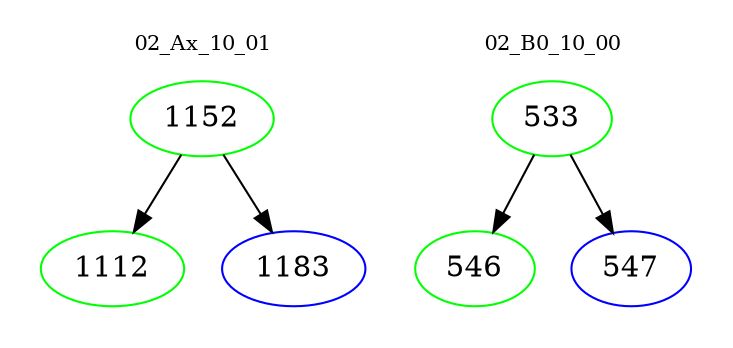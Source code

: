 digraph{
subgraph cluster_0 {
color = white
label = "02_Ax_10_01";
fontsize=10;
T0_1152 [label="1152", color="green"]
T0_1152 -> T0_1112 [color="black"]
T0_1112 [label="1112", color="green"]
T0_1152 -> T0_1183 [color="black"]
T0_1183 [label="1183", color="blue"]
}
subgraph cluster_1 {
color = white
label = "02_B0_10_00";
fontsize=10;
T1_533 [label="533", color="green"]
T1_533 -> T1_546 [color="black"]
T1_546 [label="546", color="green"]
T1_533 -> T1_547 [color="black"]
T1_547 [label="547", color="blue"]
}
}

